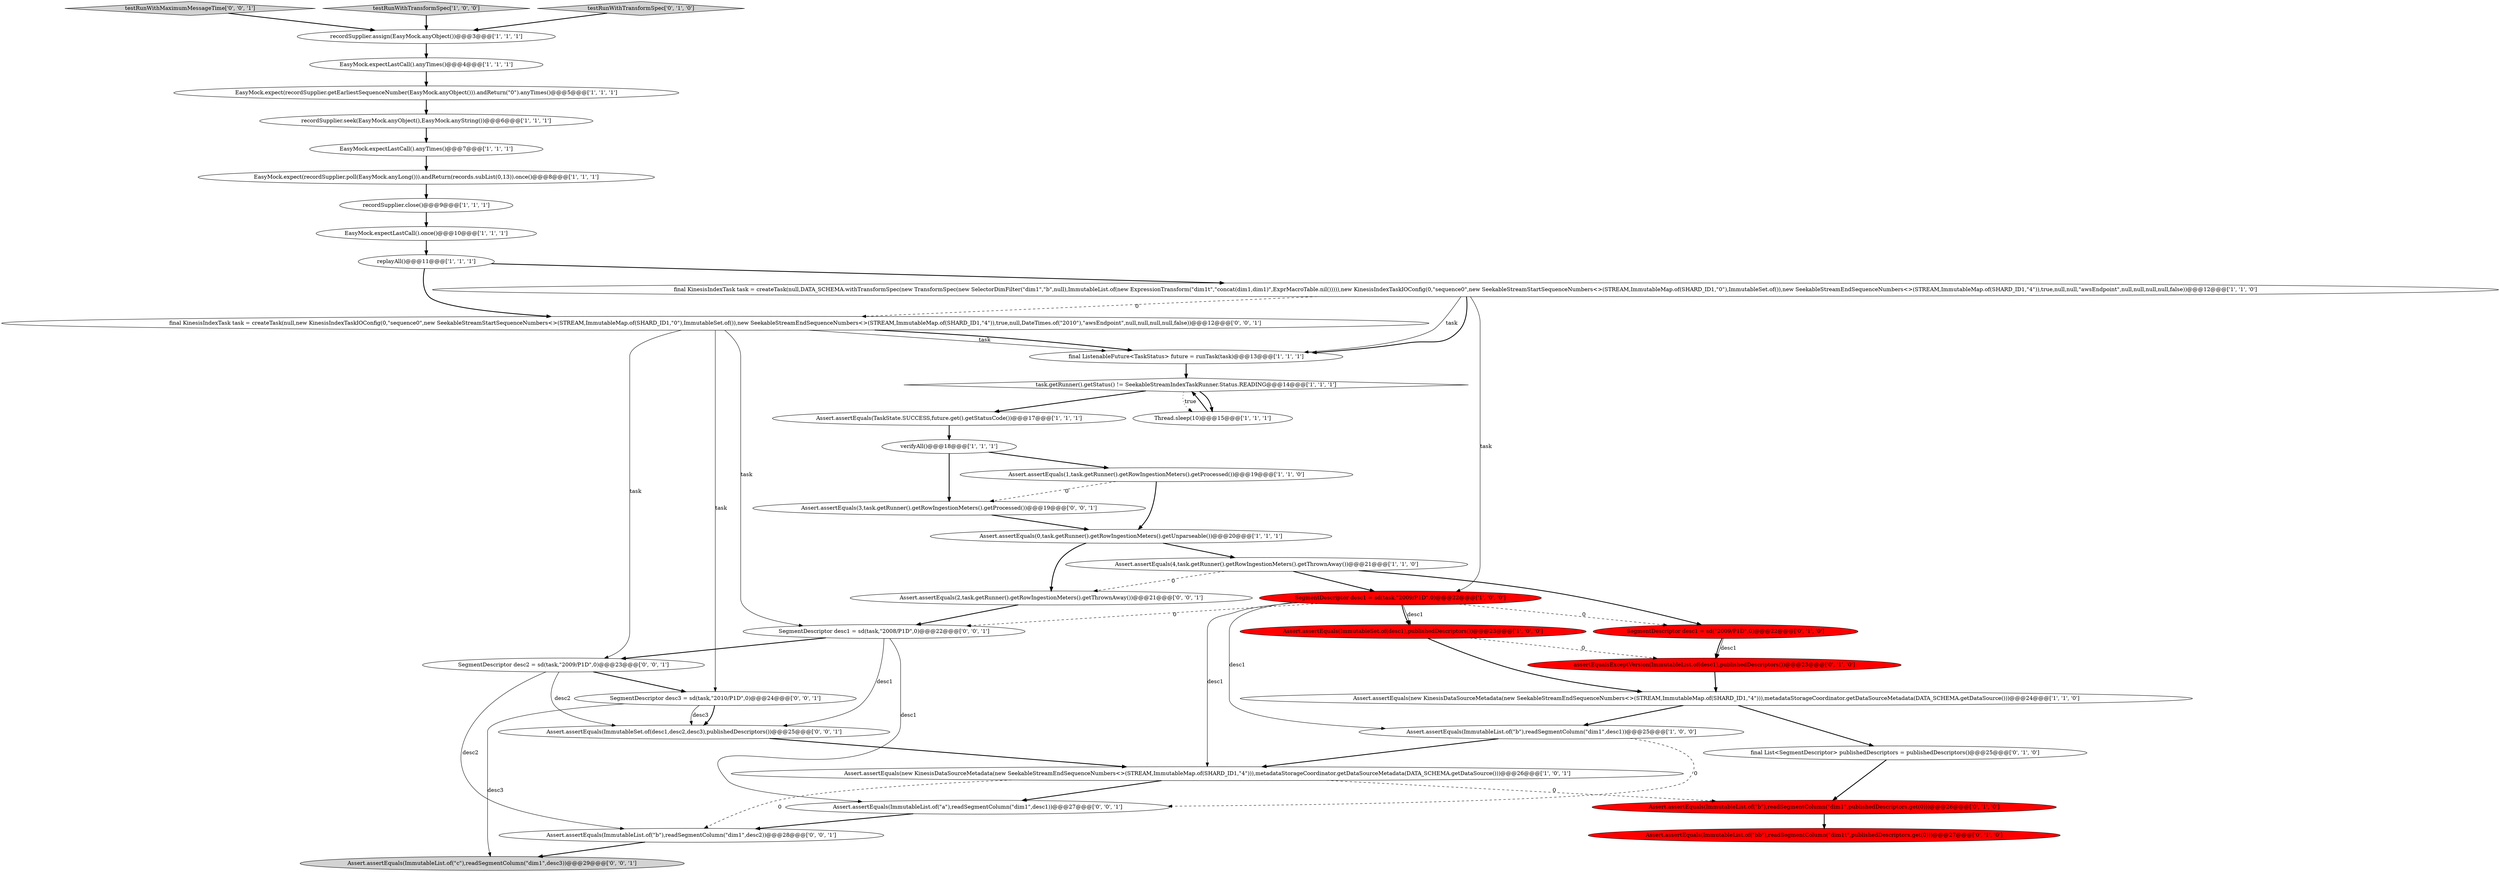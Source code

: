 digraph {
4 [style = filled, label = "replayAll()@@@11@@@['1', '1', '1']", fillcolor = white, shape = ellipse image = "AAA0AAABBB1BBB"];
12 [style = filled, label = "Assert.assertEquals(0,task.getRunner().getRowIngestionMeters().getUnparseable())@@@20@@@['1', '1', '1']", fillcolor = white, shape = ellipse image = "AAA0AAABBB1BBB"];
19 [style = filled, label = "final KinesisIndexTask task = createTask(null,DATA_SCHEMA.withTransformSpec(new TransformSpec(new SelectorDimFilter(\"dim1\",\"b\",null),ImmutableList.of(new ExpressionTransform(\"dim1t\",\"concat(dim1,dim1)\",ExprMacroTable.nil())))),new KinesisIndexTaskIOConfig(0,\"sequence0\",new SeekableStreamStartSequenceNumbers<>(STREAM,ImmutableMap.of(SHARD_ID1,\"0\"),ImmutableSet.of()),new SeekableStreamEndSequenceNumbers<>(STREAM,ImmutableMap.of(SHARD_ID1,\"4\")),true,null,null,\"awsEndpoint\",null,null,null,null,false))@@@12@@@['1', '1', '0']", fillcolor = white, shape = ellipse image = "AAA0AAABBB1BBB"];
24 [style = filled, label = "final List<SegmentDescriptor> publishedDescriptors = publishedDescriptors()@@@25@@@['0', '1', '0']", fillcolor = white, shape = ellipse image = "AAA0AAABBB2BBB"];
16 [style = filled, label = "Assert.assertEquals(4,task.getRunner().getRowIngestionMeters().getThrownAway())@@@21@@@['1', '1', '0']", fillcolor = white, shape = ellipse image = "AAA0AAABBB1BBB"];
39 [style = filled, label = "testRunWithMaximumMessageTime['0', '0', '1']", fillcolor = lightgray, shape = diamond image = "AAA0AAABBB3BBB"];
29 [style = filled, label = "SegmentDescriptor desc1 = sd(\"2009/P1D\",0)@@@22@@@['0', '1', '0']", fillcolor = red, shape = ellipse image = "AAA1AAABBB2BBB"];
1 [style = filled, label = "Assert.assertEquals(TaskState.SUCCESS,future.get().getStatusCode())@@@17@@@['1', '1', '1']", fillcolor = white, shape = ellipse image = "AAA0AAABBB1BBB"];
0 [style = filled, label = "EasyMock.expectLastCall().anyTimes()@@@4@@@['1', '1', '1']", fillcolor = white, shape = ellipse image = "AAA0AAABBB1BBB"];
8 [style = filled, label = "recordSupplier.close()@@@9@@@['1', '1', '1']", fillcolor = white, shape = ellipse image = "AAA0AAABBB1BBB"];
10 [style = filled, label = "verifyAll()@@@18@@@['1', '1', '1']", fillcolor = white, shape = ellipse image = "AAA0AAABBB1BBB"];
38 [style = filled, label = "Assert.assertEquals(ImmutableList.of(\"a\"),readSegmentColumn(\"dim1\",desc1))@@@27@@@['0', '0', '1']", fillcolor = white, shape = ellipse image = "AAA0AAABBB3BBB"];
17 [style = filled, label = "EasyMock.expect(recordSupplier.poll(EasyMock.anyLong())).andReturn(records.subList(0,13)).once()@@@8@@@['1', '1', '1']", fillcolor = white, shape = ellipse image = "AAA0AAABBB1BBB"];
2 [style = filled, label = "Assert.assertEquals(ImmutableList.of(\"b\"),readSegmentColumn(\"dim1\",desc1))@@@25@@@['1', '0', '0']", fillcolor = white, shape = ellipse image = "AAA0AAABBB1BBB"];
33 [style = filled, label = "Assert.assertEquals(3,task.getRunner().getRowIngestionMeters().getProcessed())@@@19@@@['0', '0', '1']", fillcolor = white, shape = ellipse image = "AAA0AAABBB3BBB"];
23 [style = filled, label = "EasyMock.expectLastCall().once()@@@10@@@['1', '1', '1']", fillcolor = white, shape = ellipse image = "AAA0AAABBB1BBB"];
27 [style = filled, label = "assertEqualsExceptVersion(ImmutableList.of(desc1),publishedDescriptors())@@@23@@@['0', '1', '0']", fillcolor = red, shape = ellipse image = "AAA1AAABBB2BBB"];
25 [style = filled, label = "Assert.assertEquals(ImmutableList.of(\"bb\"),readSegmentColumn(\"dim1t\",publishedDescriptors.get(0)))@@@27@@@['0', '1', '0']", fillcolor = red, shape = ellipse image = "AAA1AAABBB2BBB"];
21 [style = filled, label = "testRunWithTransformSpec['1', '0', '0']", fillcolor = lightgray, shape = diamond image = "AAA0AAABBB1BBB"];
7 [style = filled, label = "recordSupplier.assign(EasyMock.anyObject())@@@3@@@['1', '1', '1']", fillcolor = white, shape = ellipse image = "AAA0AAABBB1BBB"];
6 [style = filled, label = "Thread.sleep(10)@@@15@@@['1', '1', '1']", fillcolor = white, shape = ellipse image = "AAA0AAABBB1BBB"];
9 [style = filled, label = "EasyMock.expectLastCall().anyTimes()@@@7@@@['1', '1', '1']", fillcolor = white, shape = ellipse image = "AAA0AAABBB1BBB"];
11 [style = filled, label = "Assert.assertEquals(ImmutableSet.of(desc1),publishedDescriptors())@@@23@@@['1', '0', '0']", fillcolor = red, shape = ellipse image = "AAA1AAABBB1BBB"];
34 [style = filled, label = "Assert.assertEquals(ImmutableList.of(\"c\"),readSegmentColumn(\"dim1\",desc3))@@@29@@@['0', '0', '1']", fillcolor = lightgray, shape = ellipse image = "AAA0AAABBB3BBB"];
18 [style = filled, label = "Assert.assertEquals(1,task.getRunner().getRowIngestionMeters().getProcessed())@@@19@@@['1', '1', '0']", fillcolor = white, shape = ellipse image = "AAA0AAABBB1BBB"];
5 [style = filled, label = "EasyMock.expect(recordSupplier.getEarliestSequenceNumber(EasyMock.anyObject())).andReturn(\"0\").anyTimes()@@@5@@@['1', '1', '1']", fillcolor = white, shape = ellipse image = "AAA0AAABBB1BBB"];
3 [style = filled, label = "Assert.assertEquals(new KinesisDataSourceMetadata(new SeekableStreamEndSequenceNumbers<>(STREAM,ImmutableMap.of(SHARD_ID1,\"4\"))),metadataStorageCoordinator.getDataSourceMetadata(DATA_SCHEMA.getDataSource()))@@@26@@@['1', '0', '1']", fillcolor = white, shape = ellipse image = "AAA0AAABBB1BBB"];
20 [style = filled, label = "recordSupplier.seek(EasyMock.anyObject(),EasyMock.anyString())@@@6@@@['1', '1', '1']", fillcolor = white, shape = ellipse image = "AAA0AAABBB1BBB"];
26 [style = filled, label = "testRunWithTransformSpec['0', '1', '0']", fillcolor = lightgray, shape = diamond image = "AAA0AAABBB2BBB"];
15 [style = filled, label = "task.getRunner().getStatus() != SeekableStreamIndexTaskRunner.Status.READING@@@14@@@['1', '1', '1']", fillcolor = white, shape = diamond image = "AAA0AAABBB1BBB"];
31 [style = filled, label = "SegmentDescriptor desc3 = sd(task,\"2010/P1D\",0)@@@24@@@['0', '0', '1']", fillcolor = white, shape = ellipse image = "AAA0AAABBB3BBB"];
37 [style = filled, label = "Assert.assertEquals(ImmutableSet.of(desc1,desc2,desc3),publishedDescriptors())@@@25@@@['0', '0', '1']", fillcolor = white, shape = ellipse image = "AAA0AAABBB3BBB"];
40 [style = filled, label = "Assert.assertEquals(ImmutableList.of(\"b\"),readSegmentColumn(\"dim1\",desc2))@@@28@@@['0', '0', '1']", fillcolor = white, shape = ellipse image = "AAA0AAABBB3BBB"];
32 [style = filled, label = "Assert.assertEquals(2,task.getRunner().getRowIngestionMeters().getThrownAway())@@@21@@@['0', '0', '1']", fillcolor = white, shape = ellipse image = "AAA0AAABBB3BBB"];
35 [style = filled, label = "SegmentDescriptor desc2 = sd(task,\"2009/P1D\",0)@@@23@@@['0', '0', '1']", fillcolor = white, shape = ellipse image = "AAA0AAABBB3BBB"];
28 [style = filled, label = "Assert.assertEquals(ImmutableList.of(\"b\"),readSegmentColumn(\"dim1\",publishedDescriptors.get(0)))@@@26@@@['0', '1', '0']", fillcolor = red, shape = ellipse image = "AAA1AAABBB2BBB"];
13 [style = filled, label = "SegmentDescriptor desc1 = sd(task,\"2009/P1D\",0)@@@22@@@['1', '0', '0']", fillcolor = red, shape = ellipse image = "AAA1AAABBB1BBB"];
36 [style = filled, label = "final KinesisIndexTask task = createTask(null,new KinesisIndexTaskIOConfig(0,\"sequence0\",new SeekableStreamStartSequenceNumbers<>(STREAM,ImmutableMap.of(SHARD_ID1,\"0\"),ImmutableSet.of()),new SeekableStreamEndSequenceNumbers<>(STREAM,ImmutableMap.of(SHARD_ID1,\"4\")),true,null,DateTimes.of(\"2010\"),\"awsEndpoint\",null,null,null,null,false))@@@12@@@['0', '0', '1']", fillcolor = white, shape = ellipse image = "AAA0AAABBB3BBB"];
22 [style = filled, label = "final ListenableFuture<TaskStatus> future = runTask(task)@@@13@@@['1', '1', '1']", fillcolor = white, shape = ellipse image = "AAA0AAABBB1BBB"];
14 [style = filled, label = "Assert.assertEquals(new KinesisDataSourceMetadata(new SeekableStreamEndSequenceNumbers<>(STREAM,ImmutableMap.of(SHARD_ID1,\"4\"))),metadataStorageCoordinator.getDataSourceMetadata(DATA_SCHEMA.getDataSource()))@@@24@@@['1', '1', '0']", fillcolor = white, shape = ellipse image = "AAA0AAABBB1BBB"];
30 [style = filled, label = "SegmentDescriptor desc1 = sd(task,\"2008/P1D\",0)@@@22@@@['0', '0', '1']", fillcolor = white, shape = ellipse image = "AAA0AAABBB3BBB"];
17->8 [style = bold, label=""];
10->18 [style = bold, label=""];
14->24 [style = bold, label=""];
24->28 [style = bold, label=""];
35->31 [style = bold, label=""];
16->13 [style = bold, label=""];
31->37 [style = bold, label=""];
36->22 [style = solid, label="task"];
22->15 [style = bold, label=""];
3->28 [style = dashed, label="0"];
16->32 [style = dashed, label="0"];
26->7 [style = bold, label=""];
8->23 [style = bold, label=""];
27->14 [style = bold, label=""];
13->11 [style = solid, label="desc1"];
5->20 [style = bold, label=""];
20->9 [style = bold, label=""];
11->14 [style = bold, label=""];
3->40 [style = dashed, label="0"];
13->29 [style = dashed, label="0"];
2->3 [style = bold, label=""];
16->29 [style = bold, label=""];
35->37 [style = solid, label="desc2"];
4->19 [style = bold, label=""];
23->4 [style = bold, label=""];
18->12 [style = bold, label=""];
12->32 [style = bold, label=""];
9->17 [style = bold, label=""];
7->0 [style = bold, label=""];
15->6 [style = bold, label=""];
12->16 [style = bold, label=""];
40->34 [style = bold, label=""];
29->27 [style = solid, label="desc1"];
30->38 [style = solid, label="desc1"];
33->12 [style = bold, label=""];
3->38 [style = bold, label=""];
19->22 [style = solid, label="task"];
32->30 [style = bold, label=""];
2->38 [style = dashed, label="0"];
13->11 [style = bold, label=""];
13->2 [style = solid, label="desc1"];
6->15 [style = bold, label=""];
37->3 [style = bold, label=""];
31->34 [style = solid, label="desc3"];
36->35 [style = solid, label="task"];
19->13 [style = solid, label="task"];
29->27 [style = bold, label=""];
35->40 [style = solid, label="desc2"];
36->31 [style = solid, label="task"];
30->35 [style = bold, label=""];
13->3 [style = solid, label="desc1"];
39->7 [style = bold, label=""];
19->36 [style = dashed, label="0"];
31->37 [style = solid, label="desc3"];
15->6 [style = dotted, label="true"];
36->30 [style = solid, label="task"];
28->25 [style = bold, label=""];
21->7 [style = bold, label=""];
14->2 [style = bold, label=""];
4->36 [style = bold, label=""];
10->33 [style = bold, label=""];
30->37 [style = solid, label="desc1"];
11->27 [style = dashed, label="0"];
38->40 [style = bold, label=""];
1->10 [style = bold, label=""];
19->22 [style = bold, label=""];
13->30 [style = dashed, label="0"];
18->33 [style = dashed, label="0"];
0->5 [style = bold, label=""];
15->1 [style = bold, label=""];
36->22 [style = bold, label=""];
}
